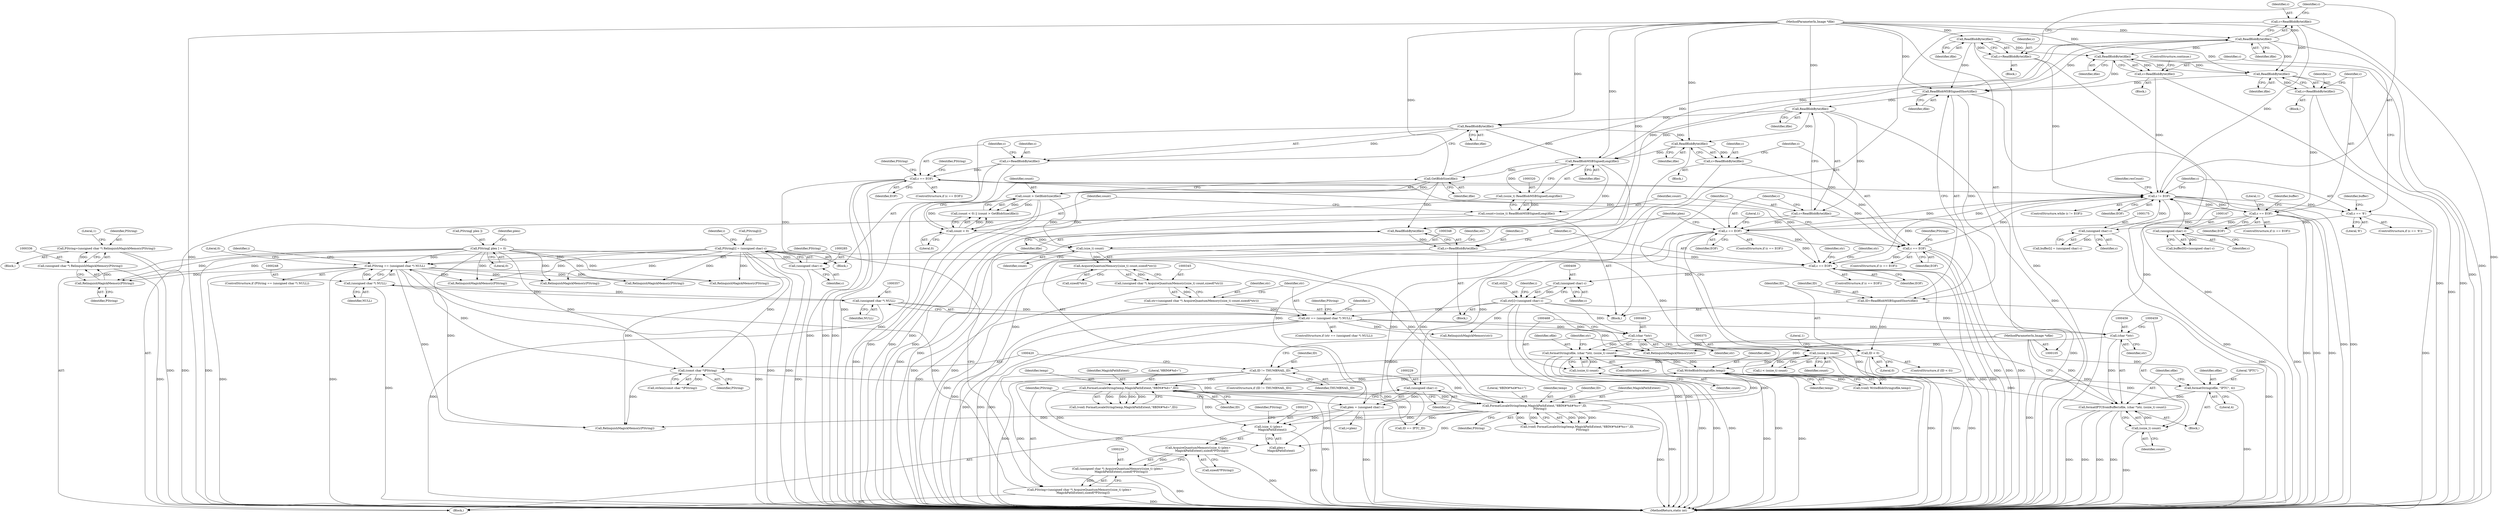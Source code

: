 digraph "1_ImageMagick_cb1214c124e1bd61f7dd551b94a794864861592e@pointer" {
"1000333" [label="(Call,PString=(unsigned char *) RelinquishMagickMemory(PString))"];
"1000335" [label="(Call,(unsigned char *) RelinquishMagickMemory(PString))"];
"1000337" [label="(Call,RelinquishMagickMemory(PString))"];
"1000280" [label="(Call,PString[i] = (unsigned char) c)"];
"1000284" [label="(Call,(unsigned char) c)"];
"1000267" [label="(Call,c == EOF)"];
"1000262" [label="(Call,c=ReadBlobByte(ifile))"];
"1000264" [label="(Call,ReadBlobByte(ifile))"];
"1000217" [label="(Call,ReadBlobByte(ifile))"];
"1000204" [label="(Call,ReadBlobMSBSignedShort(ifile))"];
"1000129" [label="(Call,ReadBlobByte(ifile))"];
"1000106" [label="(MethodParameterIn,Image *ifile)"];
"1000199" [label="(Call,ReadBlobByte(ifile))"];
"1000161" [label="(Call,ReadBlobByte(ifile))"];
"1000486" [label="(Call,ReadBlobByte(ifile))"];
"1000330" [label="(Call,GetBlobSize(ifile))"];
"1000321" [label="(Call,ReadBlobMSBSignedLong(ifile))"];
"1000301" [label="(Call,ReadBlobByte(ifile))"];
"1000382" [label="(Call,ReadBlobByte(ifile))"];
"1000220" [label="(Call,c == EOF)"];
"1000215" [label="(Call,c=ReadBlobByte(ifile))"];
"1000164" [label="(Call,c == EOF)"];
"1000159" [label="(Call,c=ReadBlobByte(ifile))"];
"1000132" [label="(Call,c != EOF)"];
"1000127" [label="(Call,c=ReadBlobByte(ifile))"];
"1000484" [label="(Call,c=ReadBlobByte(ifile))"];
"1000197" [label="(Call,c=ReadBlobByte(ifile))"];
"1000146" [label="(Call,(unsigned char) c)"];
"1000137" [label="(Call,c == '8')"];
"1000174" [label="(Call,(unsigned char) c)"];
"1000385" [label="(Call,c == EOF)"];
"1000380" [label="(Call,c=ReadBlobByte(ifile))"];
"1000304" [label="(Call,c == EOF)"];
"1000299" [label="(Call,c=ReadBlobByte(ifile))"];
"1000287" [label="(Call,PString[ plen ] = 0)"];
"1000245" [label="(Call,PString == (unsigned char *) NULL)"];
"1000231" [label="(Call,PString=(unsigned char *) AcquireQuantumMemory((size_t) (plen+\n        MagickPathExtent),sizeof(*PString)))"];
"1000233" [label="(Call,(unsigned char *) AcquireQuantumMemory((size_t) (plen+\n        MagickPathExtent),sizeof(*PString)))"];
"1000235" [label="(Call,AcquireQuantumMemory((size_t) (plen+\n        MagickPathExtent),sizeof(*PString)))"];
"1000236" [label="(Call,(size_t) (plen+\n        MagickPathExtent))"];
"1000226" [label="(Call,plen = (unsigned char) c)"];
"1000228" [label="(Call,(unsigned char) c)"];
"1000434" [label="(Call,FormatLocaleString(temp,MagickPathExtent,\"8BIM#%d=\",ID))"];
"1000441" [label="(Call,WriteBlobString(ofile,temp))"];
"1000462" [label="(Call,formatString(ofile, (char *)str, (ssize_t) count))"];
"1000107" [label="(MethodParameterIn,Image *ofile)"];
"1000464" [label="(Call,(char *)str)"];
"1000404" [label="(Call,str[i]=(unsigned char) c)"];
"1000408" [label="(Call,(unsigned char) c)"];
"1000354" [label="(Call,str == (unsigned char *) NULL)"];
"1000342" [label="(Call,str=(unsigned char *) AcquireQuantumMemory((size_t) count,sizeof(*str)))"];
"1000344" [label="(Call,(unsigned char *) AcquireQuantumMemory((size_t) count,sizeof(*str)))"];
"1000346" [label="(Call,AcquireQuantumMemory((size_t) count,sizeof(*str)))"];
"1000347" [label="(Call,(size_t) count)"];
"1000325" [label="(Call,count < 0)"];
"1000317" [label="(Call,count=(ssize_t) ReadBlobMSBSignedLong(ifile))"];
"1000319" [label="(Call,(ssize_t) ReadBlobMSBSignedLong(ifile))"];
"1000328" [label="(Call,count > GetBlobSize(ifile))"];
"1000356" [label="(Call,(unsigned char *) NULL)"];
"1000247" [label="(Call,(unsigned char *) NULL)"];
"1000467" [label="(Call,(ssize_t) count)"];
"1000374" [label="(Call,(ssize_t) count)"];
"1000453" [label="(Call,formatIPTCfromBuffer(ofile, (char *)str, (ssize_t) count))"];
"1000449" [label="(Call,formatString(ofile, \"IPTC\", 4))"];
"1000455" [label="(Call,(char *)str)"];
"1000458" [label="(Call,(ssize_t) count)"];
"1000425" [label="(Call,FormatLocaleString(temp,MagickPathExtent,\"8BIM#%d#%s=\",ID,\n            PString))"];
"1000412" [label="(Call,ID != THUMBNAIL_ID)"];
"1000207" [label="(Call,ID < 0)"];
"1000202" [label="(Call,ID=ReadBlobMSBSignedShort(ifile))"];
"1000419" [label="(Call,(const char *)PString)"];
"1000227" [label="(Identifier,plen)"];
"1000204" [label="(Call,ReadBlobMSBSignedShort(ifile))"];
"1000133" [label="(Identifier,c)"];
"1000241" [label="(Call,sizeof(*PString))"];
"1000438" [label="(Identifier,ID)"];
"1000385" [label="(Call,c == EOF)"];
"1000226" [label="(Call,plen = (unsigned char) c)"];
"1000275" [label="(Call,RelinquishMagickMemory(PString))"];
"1000137" [label="(Call,c == '8')"];
"1000443" [label="(Identifier,temp)"];
"1000134" [label="(Identifier,EOF)"];
"1000463" [label="(Identifier,ofile)"];
"1000203" [label="(Identifier,ID)"];
"1000264" [label="(Call,ReadBlobByte(ifile))"];
"1000406" [label="(Identifier,str)"];
"1000458" [label="(Call,(ssize_t) count)"];
"1000399" [label="(Call,RelinquishMagickMemory(PString))"];
"1000166" [label="(Identifier,EOF)"];
"1000386" [label="(Identifier,c)"];
"1000484" [label="(Call,c=ReadBlobByte(ifile))"];
"1000335" [label="(Call,(unsigned char *) RelinquishMagickMemory(PString))"];
"1000272" [label="(Identifier,PString)"];
"1000129" [label="(Call,ReadBlobByte(ifile))"];
"1000442" [label="(Identifier,ofile)"];
"1000127" [label="(Call,c=ReadBlobByte(ifile))"];
"1000364" [label="(Call,RelinquishMagickMemory(PString))"];
"1000201" [label="(ControlStructure,continue;)"];
"1000302" [label="(Identifier,ifile)"];
"1000428" [label="(Literal,\"8BIM#%d#%s=\")"];
"1000213" [label="(Block,)"];
"1000233" [label="(Call,(unsigned char *) AcquireQuantumMemory((size_t) (plen+\n        MagickPathExtent),sizeof(*PString)))"];
"1000301" [label="(Call,ReadBlobByte(ifile))"];
"1000135" [label="(Block,)"];
"1000405" [label="(Call,str[i])"];
"1000432" [label="(Call,(void) FormatLocaleString(temp,MagickPathExtent,\"8BIM#%d=\",ID))"];
"1000332" [label="(Block,)"];
"1000260" [label="(Identifier,i)"];
"1000139" [label="(Literal,'8')"];
"1000298" [label="(Block,)"];
"1000312" [label="(Call,RelinquishMagickMemory(PString))"];
"1000450" [label="(Identifier,ofile)"];
"1000132" [label="(Call,c != EOF)"];
"1000268" [label="(Identifier,c)"];
"1000325" [label="(Call,count < 0)"];
"1000434" [label="(Call,FormatLocaleString(temp,MagickPathExtent,\"8BIM#%d=\",ID))"];
"1000225" [label="(Literal,1)"];
"1000355" [label="(Identifier,str)"];
"1000172" [label="(Identifier,buffer)"];
"1000426" [label="(Identifier,temp)"];
"1000246" [label="(Identifier,PString)"];
"1000404" [label="(Call,str[i]=(unsigned char) c)"];
"1000486" [label="(Call,ReadBlobByte(ifile))"];
"1000322" [label="(Identifier,ifile)"];
"1000222" [label="(Identifier,EOF)"];
"1000131" [label="(ControlStructure,while (c != EOF))"];
"1000199" [label="(Call,ReadBlobByte(ifile))"];
"1000423" [label="(Call,(void) FormatLocaleString(temp,MagickPathExtent,\"8BIM#%d#%s=\",ID,\n            PString))"];
"1000165" [label="(Identifier,c)"];
"1000460" [label="(Identifier,count)"];
"1000209" [label="(Literal,0)"];
"1000361" [label="(Identifier,PString)"];
"1000330" [label="(Call,GetBlobSize(ifile))"];
"1000299" [label="(Call,c=ReadBlobByte(ifile))"];
"1000265" [label="(Identifier,ifile)"];
"1000329" [label="(Identifier,count)"];
"1000480" [label="(Call,RelinquishMagickMemory(PString))"];
"1000324" [label="(Call,(count < 0) || (count > GetBlobSize(ifile)))"];
"1000286" [label="(Identifier,c)"];
"1000381" [label="(Identifier,c)"];
"1000333" [label="(Call,PString=(unsigned char *) RelinquishMagickMemory(PString))"];
"1000212" [label="(Literal,1)"];
"1000230" [label="(Identifier,c)"];
"1000429" [label="(Identifier,ID)"];
"1000159" [label="(Call,c=ReadBlobByte(ifile))"];
"1000198" [label="(Identifier,c)"];
"1000261" [label="(Block,)"];
"1000439" [label="(Call,(void) WriteBlobString(ofile,temp))"];
"1000162" [label="(Identifier,ifile)"];
"1000217" [label="(Call,ReadBlobByte(ifile))"];
"1000485" [label="(Identifier,c)"];
"1000138" [label="(Identifier,c)"];
"1000327" [label="(Literal,0)"];
"1000418" [label="(Call,strlen((const char *)PString))"];
"1000419" [label="(Call,(const char *)PString)"];
"1000341" [label="(Literal,1)"];
"1000144" [label="(Identifier,buffer)"];
"1000410" [label="(Identifier,c)"];
"1000376" [label="(Identifier,count)"];
"1000107" [label="(MethodParameterIn,Image *ofile)"];
"1000382" [label="(Call,ReadBlobByte(ifile))"];
"1000384" [label="(ControlStructure,if (c == EOF))"];
"1000387" [label="(Identifier,EOF)"];
"1000235" [label="(Call,AcquireQuantumMemory((size_t) (plen+\n        MagickPathExtent),sizeof(*PString)))"];
"1000306" [label="(Identifier,EOF)"];
"1000284" [label="(Call,(unsigned char) c)"];
"1000245" [label="(Call,PString == (unsigned char *) NULL)"];
"1000352" [label="(Identifier,str)"];
"1000282" [label="(Identifier,PString)"];
"1000437" [label="(Literal,\"8BIM#%d=\")"];
"1000326" [label="(Identifier,count)"];
"1000148" [label="(Identifier,c)"];
"1000228" [label="(Call,(unsigned char) c)"];
"1000300" [label="(Identifier,c)"];
"1000287" [label="(Call,PString[ plen ] = 0)"];
"1000303" [label="(ControlStructure,if (c == EOF))"];
"1000232" [label="(Identifier,PString)"];
"1000412" [label="(Call,ID != THUMBNAIL_ID)"];
"1000350" [label="(Call,sizeof(*str))"];
"1000334" [label="(Identifier,PString)"];
"1000305" [label="(Identifier,c)"];
"1000216" [label="(Identifier,c)"];
"1000448" [label="(Block,)"];
"1000474" [label="(Call,RelinquishMagickMemory(str))"];
"1000393" [label="(Call,RelinquishMagickMemory(str))"];
"1000451" [label="(Literal,\"IPTC\")"];
"1000427" [label="(Identifier,MagickPathExtent)"];
"1000169" [label="(Literal,1)"];
"1000379" [label="(Block,)"];
"1000263" [label="(Identifier,c)"];
"1000161" [label="(Call,ReadBlobByte(ifile))"];
"1000267" [label="(Call,c == EOF)"];
"1000452" [label="(Literal,4)"];
"1000254" [label="(Identifier,i)"];
"1000455" [label="(Call,(char *)str)"];
"1000461" [label="(ControlStructure,else)"];
"1000291" [label="(Literal,0)"];
"1000200" [label="(Identifier,ifile)"];
"1000411" [label="(ControlStructure,if (ID != THUMBNAIL_ID))"];
"1000309" [label="(Identifier,PString)"];
"1000435" [label="(Identifier,temp)"];
"1000383" [label="(Identifier,ifile)"];
"1000342" [label="(Call,str=(unsigned char *) AcquireQuantumMemory((size_t) count,sizeof(*str)))"];
"1000343" [label="(Identifier,str)"];
"1000380" [label="(Call,c=ReadBlobByte(ifile))"];
"1000337" [label="(Call,RelinquishMagickMemory(PString))"];
"1000142" [label="(Call,buffer[0]=(unsigned char) c)"];
"1000269" [label="(Identifier,EOF)"];
"1000266" [label="(ControlStructure,if (c == EOF))"];
"1000489" [label="(Identifier,resCount)"];
"1000441" [label="(Call,WriteBlobString(ofile,temp))"];
"1000344" [label="(Call,(unsigned char *) AcquireQuantumMemory((size_t) count,sizeof(*str)))"];
"1000108" [label="(Block,)"];
"1000197" [label="(Call,c=ReadBlobByte(ifile))"];
"1000374" [label="(Call,(ssize_t) count)"];
"1000318" [label="(Identifier,count)"];
"1000244" [label="(ControlStructure,if (PString == (unsigned char *) NULL))"];
"1000176" [label="(Identifier,c)"];
"1000170" [label="(Call,buffer[i] = (unsigned char) c)"];
"1000146" [label="(Call,(unsigned char) c)"];
"1000490" [label="(MethodReturn,static int)"];
"1000158" [label="(Block,)"];
"1000196" [label="(Block,)"];
"1000346" [label="(Call,AcquireQuantumMemory((size_t) count,sizeof(*str)))"];
"1000349" [label="(Identifier,count)"];
"1000163" [label="(ControlStructure,if (c == EOF))"];
"1000238" [label="(Call,plen+\n        MagickPathExtent)"];
"1000445" [label="(Call,ID == IPTC_ID)"];
"1000304" [label="(Call,c == EOF)"];
"1000467" [label="(Call,(ssize_t) count)"];
"1000471" [label="(Identifier,str)"];
"1000449" [label="(Call,formatString(ofile, \"IPTC\", 4))"];
"1000207" [label="(Call,ID < 0)"];
"1000262" [label="(Call,c=ReadBlobByte(ifile))"];
"1000347" [label="(Call,(size_t) count)"];
"1000414" [label="(Identifier,THUMBNAIL_ID)"];
"1000288" [label="(Call,PString[ plen ])"];
"1000338" [label="(Identifier,PString)"];
"1000464" [label="(Call,(char *)str)"];
"1000378" [label="(Identifier,i)"];
"1000280" [label="(Call,PString[i] = (unsigned char) c)"];
"1000128" [label="(Identifier,c)"];
"1000321" [label="(Call,ReadBlobMSBSignedLong(ifile))"];
"1000372" [label="(Call,i < (ssize_t) count)"];
"1000220" [label="(Call,c == EOF)"];
"1000436" [label="(Identifier,MagickPathExtent)"];
"1000218" [label="(Identifier,ifile)"];
"1000469" [label="(Identifier,count)"];
"1000454" [label="(Identifier,ofile)"];
"1000390" [label="(Identifier,str)"];
"1000295" [label="(Identifier,plen)"];
"1000247" [label="(Call,(unsigned char *) NULL)"];
"1000354" [label="(Call,str == (unsigned char *) NULL)"];
"1000164" [label="(Call,c == EOF)"];
"1000174" [label="(Call,(unsigned char) c)"];
"1000251" [label="(Literal,0)"];
"1000256" [label="(Call,i<plen)"];
"1000219" [label="(ControlStructure,if (c == EOF))"];
"1000453" [label="(Call,formatIPTCfromBuffer(ofile, (char *)str, (ssize_t) count))"];
"1000408" [label="(Call,(unsigned char) c)"];
"1000457" [label="(Identifier,str)"];
"1000130" [label="(Identifier,ifile)"];
"1000281" [label="(Call,PString[i])"];
"1000205" [label="(Identifier,ifile)"];
"1000236" [label="(Call,(size_t) (plen+\n        MagickPathExtent))"];
"1000328" [label="(Call,count > GetBlobSize(ifile))"];
"1000487" [label="(Identifier,ifile)"];
"1000466" [label="(Identifier,str)"];
"1000249" [label="(Identifier,NULL)"];
"1000370" [label="(Identifier,i)"];
"1000413" [label="(Identifier,ID)"];
"1000106" [label="(MethodParameterIn,Image *ifile)"];
"1000356" [label="(Call,(unsigned char *) NULL)"];
"1000358" [label="(Identifier,NULL)"];
"1000425" [label="(Call,FormatLocaleString(temp,MagickPathExtent,\"8BIM#%d#%s=\",ID,\n            PString))"];
"1000221" [label="(Identifier,c)"];
"1000231" [label="(Call,PString=(unsigned char *) AcquireQuantumMemory((size_t) (plen+\n        MagickPathExtent),sizeof(*PString)))"];
"1000215" [label="(Call,c=ReadBlobByte(ifile))"];
"1000206" [label="(ControlStructure,if (ID < 0))"];
"1000331" [label="(Identifier,ifile)"];
"1000319" [label="(Call,(ssize_t) ReadBlobMSBSignedLong(ifile))"];
"1000243" [label="(Identifier,PString)"];
"1000430" [label="(Identifier,PString)"];
"1000421" [label="(Identifier,PString)"];
"1000317" [label="(Call,count=(ssize_t) ReadBlobMSBSignedLong(ifile))"];
"1000208" [label="(Identifier,ID)"];
"1000160" [label="(Identifier,c)"];
"1000462" [label="(Call,formatString(ofile, (char *)str, (ssize_t) count))"];
"1000353" [label="(ControlStructure,if (str == (unsigned char *) NULL))"];
"1000202" [label="(Call,ID=ReadBlobMSBSignedShort(ifile))"];
"1000136" [label="(ControlStructure,if (c == '8'))"];
"1000333" -> "1000332"  [label="AST: "];
"1000333" -> "1000335"  [label="CFG: "];
"1000334" -> "1000333"  [label="AST: "];
"1000335" -> "1000333"  [label="AST: "];
"1000341" -> "1000333"  [label="CFG: "];
"1000333" -> "1000490"  [label="DDG: "];
"1000333" -> "1000490"  [label="DDG: "];
"1000335" -> "1000333"  [label="DDG: "];
"1000335" -> "1000337"  [label="CFG: "];
"1000336" -> "1000335"  [label="AST: "];
"1000337" -> "1000335"  [label="AST: "];
"1000335" -> "1000490"  [label="DDG: "];
"1000337" -> "1000335"  [label="DDG: "];
"1000337" -> "1000338"  [label="CFG: "];
"1000338" -> "1000337"  [label="AST: "];
"1000280" -> "1000337"  [label="DDG: "];
"1000287" -> "1000337"  [label="DDG: "];
"1000245" -> "1000337"  [label="DDG: "];
"1000280" -> "1000261"  [label="AST: "];
"1000280" -> "1000284"  [label="CFG: "];
"1000281" -> "1000280"  [label="AST: "];
"1000284" -> "1000280"  [label="AST: "];
"1000260" -> "1000280"  [label="CFG: "];
"1000280" -> "1000490"  [label="DDG: "];
"1000280" -> "1000490"  [label="DDG: "];
"1000280" -> "1000245"  [label="DDG: "];
"1000280" -> "1000275"  [label="DDG: "];
"1000284" -> "1000280"  [label="DDG: "];
"1000280" -> "1000312"  [label="DDG: "];
"1000280" -> "1000364"  [label="DDG: "];
"1000280" -> "1000399"  [label="DDG: "];
"1000280" -> "1000419"  [label="DDG: "];
"1000280" -> "1000425"  [label="DDG: "];
"1000280" -> "1000480"  [label="DDG: "];
"1000284" -> "1000286"  [label="CFG: "];
"1000285" -> "1000284"  [label="AST: "];
"1000286" -> "1000284"  [label="AST: "];
"1000284" -> "1000490"  [label="DDG: "];
"1000267" -> "1000284"  [label="DDG: "];
"1000267" -> "1000266"  [label="AST: "];
"1000267" -> "1000269"  [label="CFG: "];
"1000268" -> "1000267"  [label="AST: "];
"1000269" -> "1000267"  [label="AST: "];
"1000272" -> "1000267"  [label="CFG: "];
"1000282" -> "1000267"  [label="CFG: "];
"1000267" -> "1000490"  [label="DDG: "];
"1000267" -> "1000490"  [label="DDG: "];
"1000267" -> "1000490"  [label="DDG: "];
"1000267" -> "1000132"  [label="DDG: "];
"1000262" -> "1000267"  [label="DDG: "];
"1000220" -> "1000267"  [label="DDG: "];
"1000267" -> "1000304"  [label="DDG: "];
"1000267" -> "1000385"  [label="DDG: "];
"1000262" -> "1000261"  [label="AST: "];
"1000262" -> "1000264"  [label="CFG: "];
"1000263" -> "1000262"  [label="AST: "];
"1000264" -> "1000262"  [label="AST: "];
"1000268" -> "1000262"  [label="CFG: "];
"1000262" -> "1000490"  [label="DDG: "];
"1000264" -> "1000262"  [label="DDG: "];
"1000264" -> "1000265"  [label="CFG: "];
"1000265" -> "1000264"  [label="AST: "];
"1000264" -> "1000490"  [label="DDG: "];
"1000217" -> "1000264"  [label="DDG: "];
"1000106" -> "1000264"  [label="DDG: "];
"1000264" -> "1000301"  [label="DDG: "];
"1000264" -> "1000321"  [label="DDG: "];
"1000217" -> "1000215"  [label="AST: "];
"1000217" -> "1000218"  [label="CFG: "];
"1000218" -> "1000217"  [label="AST: "];
"1000215" -> "1000217"  [label="CFG: "];
"1000217" -> "1000490"  [label="DDG: "];
"1000217" -> "1000215"  [label="DDG: "];
"1000204" -> "1000217"  [label="DDG: "];
"1000106" -> "1000217"  [label="DDG: "];
"1000217" -> "1000301"  [label="DDG: "];
"1000217" -> "1000321"  [label="DDG: "];
"1000204" -> "1000202"  [label="AST: "];
"1000204" -> "1000205"  [label="CFG: "];
"1000205" -> "1000204"  [label="AST: "];
"1000202" -> "1000204"  [label="CFG: "];
"1000204" -> "1000490"  [label="DDG: "];
"1000204" -> "1000202"  [label="DDG: "];
"1000129" -> "1000204"  [label="DDG: "];
"1000199" -> "1000204"  [label="DDG: "];
"1000161" -> "1000204"  [label="DDG: "];
"1000486" -> "1000204"  [label="DDG: "];
"1000106" -> "1000204"  [label="DDG: "];
"1000129" -> "1000127"  [label="AST: "];
"1000129" -> "1000130"  [label="CFG: "];
"1000130" -> "1000129"  [label="AST: "];
"1000127" -> "1000129"  [label="CFG: "];
"1000129" -> "1000490"  [label="DDG: "];
"1000129" -> "1000127"  [label="DDG: "];
"1000106" -> "1000129"  [label="DDG: "];
"1000129" -> "1000161"  [label="DDG: "];
"1000129" -> "1000199"  [label="DDG: "];
"1000106" -> "1000105"  [label="AST: "];
"1000106" -> "1000490"  [label="DDG: "];
"1000106" -> "1000161"  [label="DDG: "];
"1000106" -> "1000199"  [label="DDG: "];
"1000106" -> "1000301"  [label="DDG: "];
"1000106" -> "1000321"  [label="DDG: "];
"1000106" -> "1000330"  [label="DDG: "];
"1000106" -> "1000382"  [label="DDG: "];
"1000106" -> "1000486"  [label="DDG: "];
"1000199" -> "1000197"  [label="AST: "];
"1000199" -> "1000200"  [label="CFG: "];
"1000200" -> "1000199"  [label="AST: "];
"1000197" -> "1000199"  [label="CFG: "];
"1000199" -> "1000490"  [label="DDG: "];
"1000199" -> "1000161"  [label="DDG: "];
"1000199" -> "1000197"  [label="DDG: "];
"1000161" -> "1000199"  [label="DDG: "];
"1000486" -> "1000199"  [label="DDG: "];
"1000161" -> "1000159"  [label="AST: "];
"1000161" -> "1000162"  [label="CFG: "];
"1000162" -> "1000161"  [label="AST: "];
"1000159" -> "1000161"  [label="CFG: "];
"1000161" -> "1000490"  [label="DDG: "];
"1000161" -> "1000159"  [label="DDG: "];
"1000486" -> "1000161"  [label="DDG: "];
"1000486" -> "1000484"  [label="AST: "];
"1000486" -> "1000487"  [label="CFG: "];
"1000487" -> "1000486"  [label="AST: "];
"1000484" -> "1000486"  [label="CFG: "];
"1000486" -> "1000490"  [label="DDG: "];
"1000486" -> "1000484"  [label="DDG: "];
"1000330" -> "1000486"  [label="DDG: "];
"1000382" -> "1000486"  [label="DDG: "];
"1000321" -> "1000486"  [label="DDG: "];
"1000330" -> "1000328"  [label="AST: "];
"1000330" -> "1000331"  [label="CFG: "];
"1000331" -> "1000330"  [label="AST: "];
"1000328" -> "1000330"  [label="CFG: "];
"1000330" -> "1000490"  [label="DDG: "];
"1000330" -> "1000328"  [label="DDG: "];
"1000321" -> "1000330"  [label="DDG: "];
"1000330" -> "1000382"  [label="DDG: "];
"1000321" -> "1000319"  [label="AST: "];
"1000321" -> "1000322"  [label="CFG: "];
"1000322" -> "1000321"  [label="AST: "];
"1000319" -> "1000321"  [label="CFG: "];
"1000321" -> "1000490"  [label="DDG: "];
"1000321" -> "1000319"  [label="DDG: "];
"1000301" -> "1000321"  [label="DDG: "];
"1000321" -> "1000382"  [label="DDG: "];
"1000301" -> "1000299"  [label="AST: "];
"1000301" -> "1000302"  [label="CFG: "];
"1000302" -> "1000301"  [label="AST: "];
"1000299" -> "1000301"  [label="CFG: "];
"1000301" -> "1000490"  [label="DDG: "];
"1000301" -> "1000299"  [label="DDG: "];
"1000382" -> "1000380"  [label="AST: "];
"1000382" -> "1000383"  [label="CFG: "];
"1000383" -> "1000382"  [label="AST: "];
"1000380" -> "1000382"  [label="CFG: "];
"1000382" -> "1000490"  [label="DDG: "];
"1000382" -> "1000380"  [label="DDG: "];
"1000220" -> "1000219"  [label="AST: "];
"1000220" -> "1000222"  [label="CFG: "];
"1000221" -> "1000220"  [label="AST: "];
"1000222" -> "1000220"  [label="AST: "];
"1000225" -> "1000220"  [label="CFG: "];
"1000227" -> "1000220"  [label="CFG: "];
"1000220" -> "1000490"  [label="DDG: "];
"1000220" -> "1000490"  [label="DDG: "];
"1000220" -> "1000490"  [label="DDG: "];
"1000220" -> "1000132"  [label="DDG: "];
"1000215" -> "1000220"  [label="DDG: "];
"1000164" -> "1000220"  [label="DDG: "];
"1000132" -> "1000220"  [label="DDG: "];
"1000220" -> "1000228"  [label="DDG: "];
"1000220" -> "1000304"  [label="DDG: "];
"1000220" -> "1000385"  [label="DDG: "];
"1000215" -> "1000213"  [label="AST: "];
"1000216" -> "1000215"  [label="AST: "];
"1000221" -> "1000215"  [label="CFG: "];
"1000215" -> "1000490"  [label="DDG: "];
"1000164" -> "1000163"  [label="AST: "];
"1000164" -> "1000166"  [label="CFG: "];
"1000165" -> "1000164"  [label="AST: "];
"1000166" -> "1000164"  [label="AST: "];
"1000169" -> "1000164"  [label="CFG: "];
"1000172" -> "1000164"  [label="CFG: "];
"1000164" -> "1000490"  [label="DDG: "];
"1000164" -> "1000490"  [label="DDG: "];
"1000164" -> "1000490"  [label="DDG: "];
"1000164" -> "1000132"  [label="DDG: "];
"1000159" -> "1000164"  [label="DDG: "];
"1000132" -> "1000164"  [label="DDG: "];
"1000164" -> "1000174"  [label="DDG: "];
"1000159" -> "1000158"  [label="AST: "];
"1000160" -> "1000159"  [label="AST: "];
"1000165" -> "1000159"  [label="CFG: "];
"1000159" -> "1000490"  [label="DDG: "];
"1000132" -> "1000131"  [label="AST: "];
"1000132" -> "1000134"  [label="CFG: "];
"1000133" -> "1000132"  [label="AST: "];
"1000134" -> "1000132"  [label="AST: "];
"1000138" -> "1000132"  [label="CFG: "];
"1000489" -> "1000132"  [label="CFG: "];
"1000132" -> "1000490"  [label="DDG: "];
"1000132" -> "1000490"  [label="DDG: "];
"1000132" -> "1000490"  [label="DDG: "];
"1000127" -> "1000132"  [label="DDG: "];
"1000484" -> "1000132"  [label="DDG: "];
"1000197" -> "1000132"  [label="DDG: "];
"1000146" -> "1000132"  [label="DDG: "];
"1000174" -> "1000132"  [label="DDG: "];
"1000385" -> "1000132"  [label="DDG: "];
"1000304" -> "1000132"  [label="DDG: "];
"1000132" -> "1000137"  [label="DDG: "];
"1000127" -> "1000108"  [label="AST: "];
"1000128" -> "1000127"  [label="AST: "];
"1000133" -> "1000127"  [label="CFG: "];
"1000127" -> "1000490"  [label="DDG: "];
"1000484" -> "1000135"  [label="AST: "];
"1000485" -> "1000484"  [label="AST: "];
"1000133" -> "1000484"  [label="CFG: "];
"1000484" -> "1000490"  [label="DDG: "];
"1000197" -> "1000196"  [label="AST: "];
"1000198" -> "1000197"  [label="AST: "];
"1000201" -> "1000197"  [label="CFG: "];
"1000197" -> "1000490"  [label="DDG: "];
"1000146" -> "1000142"  [label="AST: "];
"1000146" -> "1000148"  [label="CFG: "];
"1000147" -> "1000146"  [label="AST: "];
"1000148" -> "1000146"  [label="AST: "];
"1000142" -> "1000146"  [label="CFG: "];
"1000146" -> "1000490"  [label="DDG: "];
"1000146" -> "1000142"  [label="DDG: "];
"1000137" -> "1000146"  [label="DDG: "];
"1000137" -> "1000136"  [label="AST: "];
"1000137" -> "1000139"  [label="CFG: "];
"1000138" -> "1000137"  [label="AST: "];
"1000139" -> "1000137"  [label="AST: "];
"1000144" -> "1000137"  [label="CFG: "];
"1000198" -> "1000137"  [label="CFG: "];
"1000137" -> "1000490"  [label="DDG: "];
"1000174" -> "1000170"  [label="AST: "];
"1000174" -> "1000176"  [label="CFG: "];
"1000175" -> "1000174"  [label="AST: "];
"1000176" -> "1000174"  [label="AST: "];
"1000170" -> "1000174"  [label="CFG: "];
"1000174" -> "1000490"  [label="DDG: "];
"1000174" -> "1000170"  [label="DDG: "];
"1000385" -> "1000384"  [label="AST: "];
"1000385" -> "1000387"  [label="CFG: "];
"1000386" -> "1000385"  [label="AST: "];
"1000387" -> "1000385"  [label="AST: "];
"1000390" -> "1000385"  [label="CFG: "];
"1000406" -> "1000385"  [label="CFG: "];
"1000385" -> "1000490"  [label="DDG: "];
"1000385" -> "1000490"  [label="DDG: "];
"1000385" -> "1000490"  [label="DDG: "];
"1000380" -> "1000385"  [label="DDG: "];
"1000304" -> "1000385"  [label="DDG: "];
"1000385" -> "1000408"  [label="DDG: "];
"1000380" -> "1000379"  [label="AST: "];
"1000381" -> "1000380"  [label="AST: "];
"1000386" -> "1000380"  [label="CFG: "];
"1000380" -> "1000490"  [label="DDG: "];
"1000304" -> "1000303"  [label="AST: "];
"1000304" -> "1000306"  [label="CFG: "];
"1000305" -> "1000304"  [label="AST: "];
"1000306" -> "1000304"  [label="AST: "];
"1000309" -> "1000304"  [label="CFG: "];
"1000318" -> "1000304"  [label="CFG: "];
"1000304" -> "1000490"  [label="DDG: "];
"1000304" -> "1000490"  [label="DDG: "];
"1000304" -> "1000490"  [label="DDG: "];
"1000299" -> "1000304"  [label="DDG: "];
"1000299" -> "1000298"  [label="AST: "];
"1000300" -> "1000299"  [label="AST: "];
"1000305" -> "1000299"  [label="CFG: "];
"1000299" -> "1000490"  [label="DDG: "];
"1000287" -> "1000213"  [label="AST: "];
"1000287" -> "1000291"  [label="CFG: "];
"1000288" -> "1000287"  [label="AST: "];
"1000291" -> "1000287"  [label="AST: "];
"1000295" -> "1000287"  [label="CFG: "];
"1000287" -> "1000490"  [label="DDG: "];
"1000287" -> "1000245"  [label="DDG: "];
"1000287" -> "1000275"  [label="DDG: "];
"1000287" -> "1000312"  [label="DDG: "];
"1000287" -> "1000364"  [label="DDG: "];
"1000287" -> "1000399"  [label="DDG: "];
"1000287" -> "1000419"  [label="DDG: "];
"1000287" -> "1000425"  [label="DDG: "];
"1000287" -> "1000480"  [label="DDG: "];
"1000245" -> "1000244"  [label="AST: "];
"1000245" -> "1000247"  [label="CFG: "];
"1000246" -> "1000245"  [label="AST: "];
"1000247" -> "1000245"  [label="AST: "];
"1000251" -> "1000245"  [label="CFG: "];
"1000254" -> "1000245"  [label="CFG: "];
"1000245" -> "1000490"  [label="DDG: "];
"1000245" -> "1000490"  [label="DDG: "];
"1000245" -> "1000490"  [label="DDG: "];
"1000231" -> "1000245"  [label="DDG: "];
"1000247" -> "1000245"  [label="DDG: "];
"1000245" -> "1000275"  [label="DDG: "];
"1000245" -> "1000312"  [label="DDG: "];
"1000245" -> "1000364"  [label="DDG: "];
"1000245" -> "1000399"  [label="DDG: "];
"1000245" -> "1000419"  [label="DDG: "];
"1000245" -> "1000480"  [label="DDG: "];
"1000231" -> "1000213"  [label="AST: "];
"1000231" -> "1000233"  [label="CFG: "];
"1000232" -> "1000231"  [label="AST: "];
"1000233" -> "1000231"  [label="AST: "];
"1000246" -> "1000231"  [label="CFG: "];
"1000231" -> "1000490"  [label="DDG: "];
"1000233" -> "1000231"  [label="DDG: "];
"1000233" -> "1000235"  [label="CFG: "];
"1000234" -> "1000233"  [label="AST: "];
"1000235" -> "1000233"  [label="AST: "];
"1000233" -> "1000490"  [label="DDG: "];
"1000235" -> "1000233"  [label="DDG: "];
"1000235" -> "1000241"  [label="CFG: "];
"1000236" -> "1000235"  [label="AST: "];
"1000241" -> "1000235"  [label="AST: "];
"1000235" -> "1000490"  [label="DDG: "];
"1000236" -> "1000235"  [label="DDG: "];
"1000236" -> "1000238"  [label="CFG: "];
"1000237" -> "1000236"  [label="AST: "];
"1000238" -> "1000236"  [label="AST: "];
"1000243" -> "1000236"  [label="CFG: "];
"1000236" -> "1000490"  [label="DDG: "];
"1000226" -> "1000236"  [label="DDG: "];
"1000434" -> "1000236"  [label="DDG: "];
"1000425" -> "1000236"  [label="DDG: "];
"1000226" -> "1000213"  [label="AST: "];
"1000226" -> "1000228"  [label="CFG: "];
"1000227" -> "1000226"  [label="AST: "];
"1000228" -> "1000226"  [label="AST: "];
"1000232" -> "1000226"  [label="CFG: "];
"1000226" -> "1000490"  [label="DDG: "];
"1000228" -> "1000226"  [label="DDG: "];
"1000226" -> "1000238"  [label="DDG: "];
"1000226" -> "1000256"  [label="DDG: "];
"1000228" -> "1000230"  [label="CFG: "];
"1000229" -> "1000228"  [label="AST: "];
"1000230" -> "1000228"  [label="AST: "];
"1000228" -> "1000490"  [label="DDG: "];
"1000434" -> "1000432"  [label="AST: "];
"1000434" -> "1000438"  [label="CFG: "];
"1000435" -> "1000434"  [label="AST: "];
"1000436" -> "1000434"  [label="AST: "];
"1000437" -> "1000434"  [label="AST: "];
"1000438" -> "1000434"  [label="AST: "];
"1000432" -> "1000434"  [label="CFG: "];
"1000434" -> "1000490"  [label="DDG: "];
"1000434" -> "1000238"  [label="DDG: "];
"1000434" -> "1000425"  [label="DDG: "];
"1000434" -> "1000432"  [label="DDG: "];
"1000434" -> "1000432"  [label="DDG: "];
"1000434" -> "1000432"  [label="DDG: "];
"1000434" -> "1000432"  [label="DDG: "];
"1000441" -> "1000434"  [label="DDG: "];
"1000425" -> "1000434"  [label="DDG: "];
"1000412" -> "1000434"  [label="DDG: "];
"1000434" -> "1000441"  [label="DDG: "];
"1000434" -> "1000445"  [label="DDG: "];
"1000441" -> "1000439"  [label="AST: "];
"1000441" -> "1000443"  [label="CFG: "];
"1000442" -> "1000441"  [label="AST: "];
"1000443" -> "1000441"  [label="AST: "];
"1000439" -> "1000441"  [label="CFG: "];
"1000441" -> "1000490"  [label="DDG: "];
"1000441" -> "1000425"  [label="DDG: "];
"1000441" -> "1000439"  [label="DDG: "];
"1000441" -> "1000439"  [label="DDG: "];
"1000462" -> "1000441"  [label="DDG: "];
"1000453" -> "1000441"  [label="DDG: "];
"1000107" -> "1000441"  [label="DDG: "];
"1000425" -> "1000441"  [label="DDG: "];
"1000441" -> "1000449"  [label="DDG: "];
"1000441" -> "1000462"  [label="DDG: "];
"1000462" -> "1000461"  [label="AST: "];
"1000462" -> "1000467"  [label="CFG: "];
"1000463" -> "1000462"  [label="AST: "];
"1000464" -> "1000462"  [label="AST: "];
"1000467" -> "1000462"  [label="AST: "];
"1000471" -> "1000462"  [label="CFG: "];
"1000462" -> "1000490"  [label="DDG: "];
"1000462" -> "1000490"  [label="DDG: "];
"1000462" -> "1000490"  [label="DDG: "];
"1000462" -> "1000490"  [label="DDG: "];
"1000107" -> "1000462"  [label="DDG: "];
"1000464" -> "1000462"  [label="DDG: "];
"1000467" -> "1000462"  [label="DDG: "];
"1000107" -> "1000105"  [label="AST: "];
"1000107" -> "1000490"  [label="DDG: "];
"1000107" -> "1000449"  [label="DDG: "];
"1000107" -> "1000453"  [label="DDG: "];
"1000464" -> "1000466"  [label="CFG: "];
"1000465" -> "1000464"  [label="AST: "];
"1000466" -> "1000464"  [label="AST: "];
"1000468" -> "1000464"  [label="CFG: "];
"1000404" -> "1000464"  [label="DDG: "];
"1000354" -> "1000464"  [label="DDG: "];
"1000464" -> "1000474"  [label="DDG: "];
"1000404" -> "1000379"  [label="AST: "];
"1000404" -> "1000408"  [label="CFG: "];
"1000405" -> "1000404"  [label="AST: "];
"1000408" -> "1000404"  [label="AST: "];
"1000378" -> "1000404"  [label="CFG: "];
"1000404" -> "1000490"  [label="DDG: "];
"1000404" -> "1000490"  [label="DDG: "];
"1000404" -> "1000354"  [label="DDG: "];
"1000404" -> "1000393"  [label="DDG: "];
"1000408" -> "1000404"  [label="DDG: "];
"1000404" -> "1000455"  [label="DDG: "];
"1000404" -> "1000474"  [label="DDG: "];
"1000408" -> "1000410"  [label="CFG: "];
"1000409" -> "1000408"  [label="AST: "];
"1000410" -> "1000408"  [label="AST: "];
"1000354" -> "1000353"  [label="AST: "];
"1000354" -> "1000356"  [label="CFG: "];
"1000355" -> "1000354"  [label="AST: "];
"1000356" -> "1000354"  [label="AST: "];
"1000361" -> "1000354"  [label="CFG: "];
"1000370" -> "1000354"  [label="CFG: "];
"1000354" -> "1000490"  [label="DDG: "];
"1000354" -> "1000490"  [label="DDG: "];
"1000354" -> "1000490"  [label="DDG: "];
"1000342" -> "1000354"  [label="DDG: "];
"1000356" -> "1000354"  [label="DDG: "];
"1000354" -> "1000393"  [label="DDG: "];
"1000354" -> "1000455"  [label="DDG: "];
"1000354" -> "1000474"  [label="DDG: "];
"1000342" -> "1000135"  [label="AST: "];
"1000342" -> "1000344"  [label="CFG: "];
"1000343" -> "1000342"  [label="AST: "];
"1000344" -> "1000342"  [label="AST: "];
"1000355" -> "1000342"  [label="CFG: "];
"1000342" -> "1000490"  [label="DDG: "];
"1000344" -> "1000342"  [label="DDG: "];
"1000344" -> "1000346"  [label="CFG: "];
"1000345" -> "1000344"  [label="AST: "];
"1000346" -> "1000344"  [label="AST: "];
"1000344" -> "1000490"  [label="DDG: "];
"1000346" -> "1000344"  [label="DDG: "];
"1000346" -> "1000350"  [label="CFG: "];
"1000347" -> "1000346"  [label="AST: "];
"1000350" -> "1000346"  [label="AST: "];
"1000346" -> "1000490"  [label="DDG: "];
"1000347" -> "1000346"  [label="DDG: "];
"1000347" -> "1000349"  [label="CFG: "];
"1000348" -> "1000347"  [label="AST: "];
"1000349" -> "1000347"  [label="AST: "];
"1000352" -> "1000347"  [label="CFG: "];
"1000347" -> "1000490"  [label="DDG: "];
"1000325" -> "1000347"  [label="DDG: "];
"1000328" -> "1000347"  [label="DDG: "];
"1000347" -> "1000374"  [label="DDG: "];
"1000325" -> "1000324"  [label="AST: "];
"1000325" -> "1000327"  [label="CFG: "];
"1000326" -> "1000325"  [label="AST: "];
"1000327" -> "1000325"  [label="AST: "];
"1000329" -> "1000325"  [label="CFG: "];
"1000324" -> "1000325"  [label="CFG: "];
"1000325" -> "1000490"  [label="DDG: "];
"1000325" -> "1000324"  [label="DDG: "];
"1000325" -> "1000324"  [label="DDG: "];
"1000317" -> "1000325"  [label="DDG: "];
"1000325" -> "1000328"  [label="DDG: "];
"1000317" -> "1000135"  [label="AST: "];
"1000317" -> "1000319"  [label="CFG: "];
"1000318" -> "1000317"  [label="AST: "];
"1000319" -> "1000317"  [label="AST: "];
"1000326" -> "1000317"  [label="CFG: "];
"1000317" -> "1000490"  [label="DDG: "];
"1000319" -> "1000317"  [label="DDG: "];
"1000320" -> "1000319"  [label="AST: "];
"1000319" -> "1000490"  [label="DDG: "];
"1000328" -> "1000324"  [label="AST: "];
"1000329" -> "1000328"  [label="AST: "];
"1000324" -> "1000328"  [label="CFG: "];
"1000328" -> "1000490"  [label="DDG: "];
"1000328" -> "1000490"  [label="DDG: "];
"1000328" -> "1000324"  [label="DDG: "];
"1000328" -> "1000324"  [label="DDG: "];
"1000356" -> "1000358"  [label="CFG: "];
"1000357" -> "1000356"  [label="AST: "];
"1000358" -> "1000356"  [label="AST: "];
"1000356" -> "1000490"  [label="DDG: "];
"1000356" -> "1000247"  [label="DDG: "];
"1000247" -> "1000356"  [label="DDG: "];
"1000247" -> "1000249"  [label="CFG: "];
"1000248" -> "1000247"  [label="AST: "];
"1000249" -> "1000247"  [label="AST: "];
"1000247" -> "1000490"  [label="DDG: "];
"1000467" -> "1000469"  [label="CFG: "];
"1000468" -> "1000467"  [label="AST: "];
"1000469" -> "1000467"  [label="AST: "];
"1000467" -> "1000490"  [label="DDG: "];
"1000374" -> "1000467"  [label="DDG: "];
"1000374" -> "1000372"  [label="AST: "];
"1000374" -> "1000376"  [label="CFG: "];
"1000375" -> "1000374"  [label="AST: "];
"1000376" -> "1000374"  [label="AST: "];
"1000372" -> "1000374"  [label="CFG: "];
"1000374" -> "1000490"  [label="DDG: "];
"1000374" -> "1000372"  [label="DDG: "];
"1000374" -> "1000458"  [label="DDG: "];
"1000453" -> "1000448"  [label="AST: "];
"1000453" -> "1000458"  [label="CFG: "];
"1000454" -> "1000453"  [label="AST: "];
"1000455" -> "1000453"  [label="AST: "];
"1000458" -> "1000453"  [label="AST: "];
"1000471" -> "1000453"  [label="CFG: "];
"1000453" -> "1000490"  [label="DDG: "];
"1000453" -> "1000490"  [label="DDG: "];
"1000453" -> "1000490"  [label="DDG: "];
"1000453" -> "1000490"  [label="DDG: "];
"1000449" -> "1000453"  [label="DDG: "];
"1000455" -> "1000453"  [label="DDG: "];
"1000458" -> "1000453"  [label="DDG: "];
"1000449" -> "1000448"  [label="AST: "];
"1000449" -> "1000452"  [label="CFG: "];
"1000450" -> "1000449"  [label="AST: "];
"1000451" -> "1000449"  [label="AST: "];
"1000452" -> "1000449"  [label="AST: "];
"1000454" -> "1000449"  [label="CFG: "];
"1000449" -> "1000490"  [label="DDG: "];
"1000455" -> "1000457"  [label="CFG: "];
"1000456" -> "1000455"  [label="AST: "];
"1000457" -> "1000455"  [label="AST: "];
"1000459" -> "1000455"  [label="CFG: "];
"1000455" -> "1000474"  [label="DDG: "];
"1000458" -> "1000460"  [label="CFG: "];
"1000459" -> "1000458"  [label="AST: "];
"1000460" -> "1000458"  [label="AST: "];
"1000458" -> "1000490"  [label="DDG: "];
"1000425" -> "1000423"  [label="AST: "];
"1000425" -> "1000430"  [label="CFG: "];
"1000426" -> "1000425"  [label="AST: "];
"1000427" -> "1000425"  [label="AST: "];
"1000428" -> "1000425"  [label="AST: "];
"1000429" -> "1000425"  [label="AST: "];
"1000430" -> "1000425"  [label="AST: "];
"1000423" -> "1000425"  [label="CFG: "];
"1000425" -> "1000490"  [label="DDG: "];
"1000425" -> "1000238"  [label="DDG: "];
"1000425" -> "1000423"  [label="DDG: "];
"1000425" -> "1000423"  [label="DDG: "];
"1000425" -> "1000423"  [label="DDG: "];
"1000425" -> "1000423"  [label="DDG: "];
"1000425" -> "1000423"  [label="DDG: "];
"1000412" -> "1000425"  [label="DDG: "];
"1000419" -> "1000425"  [label="DDG: "];
"1000425" -> "1000445"  [label="DDG: "];
"1000425" -> "1000480"  [label="DDG: "];
"1000412" -> "1000411"  [label="AST: "];
"1000412" -> "1000414"  [label="CFG: "];
"1000413" -> "1000412"  [label="AST: "];
"1000414" -> "1000412"  [label="AST: "];
"1000420" -> "1000412"  [label="CFG: "];
"1000471" -> "1000412"  [label="CFG: "];
"1000412" -> "1000490"  [label="DDG: "];
"1000412" -> "1000490"  [label="DDG: "];
"1000412" -> "1000490"  [label="DDG: "];
"1000207" -> "1000412"  [label="DDG: "];
"1000207" -> "1000206"  [label="AST: "];
"1000207" -> "1000209"  [label="CFG: "];
"1000208" -> "1000207"  [label="AST: "];
"1000209" -> "1000207"  [label="AST: "];
"1000212" -> "1000207"  [label="CFG: "];
"1000216" -> "1000207"  [label="CFG: "];
"1000207" -> "1000490"  [label="DDG: "];
"1000207" -> "1000490"  [label="DDG: "];
"1000202" -> "1000207"  [label="DDG: "];
"1000202" -> "1000135"  [label="AST: "];
"1000203" -> "1000202"  [label="AST: "];
"1000208" -> "1000202"  [label="CFG: "];
"1000202" -> "1000490"  [label="DDG: "];
"1000419" -> "1000418"  [label="AST: "];
"1000419" -> "1000421"  [label="CFG: "];
"1000420" -> "1000419"  [label="AST: "];
"1000421" -> "1000419"  [label="AST: "];
"1000418" -> "1000419"  [label="CFG: "];
"1000419" -> "1000418"  [label="DDG: "];
"1000419" -> "1000480"  [label="DDG: "];
}
